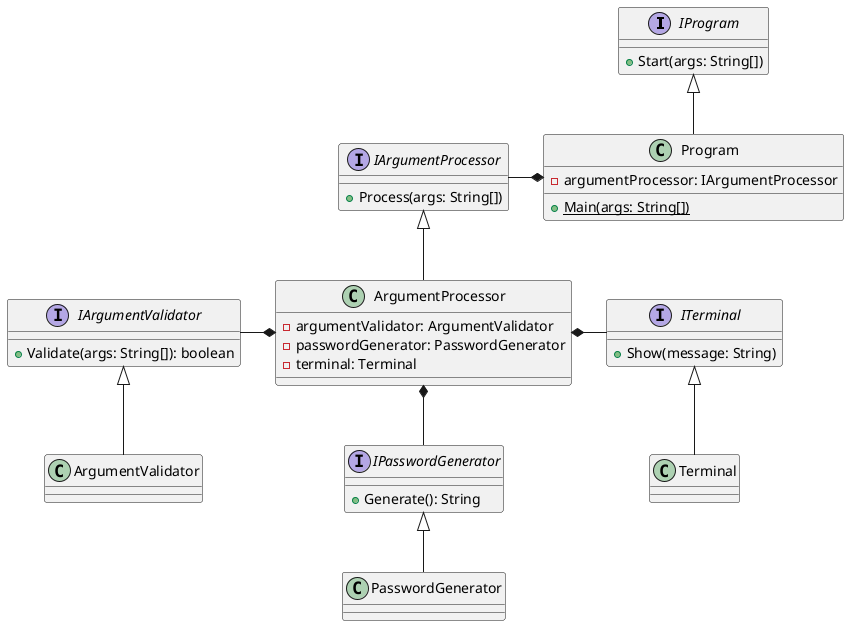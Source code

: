 @startuml
'https://plantuml.com/class-diagram

interface IProgram {
    + Start(args: String[])
}

class Program {
    - argumentProcessor: IArgumentProcessor
    + {static} Main(args: String[])
}

interface IArgumentValidator {
    + Validate(args: String[]): boolean
}

class ArgumentValidator {
}

interface IArgumentProcessor {
    + Process(args: String[])
}

class ArgumentProcessor {
    - argumentValidator: ArgumentValidator
    - passwordGenerator: PasswordGenerator
    - terminal: Terminal
}

interface ITerminal {
    + Show(message: String)
}

class Terminal {
}

interface IPasswordGenerator {
    + Generate(): String
}

class PasswordGenerator {
}

IArgumentValidator <|-- ArgumentValidator
IArgumentProcessor <|-- ArgumentProcessor
ITerminal <|-- Terminal
IPasswordGenerator <|-- PasswordGenerator
IProgram <|-- Program

Program *--l IArgumentProcessor

ArgumentProcessor *--l IArgumentValidator
ArgumentProcessor *--d IPasswordGenerator
ArgumentProcessor *--r ITerminal
@enduml